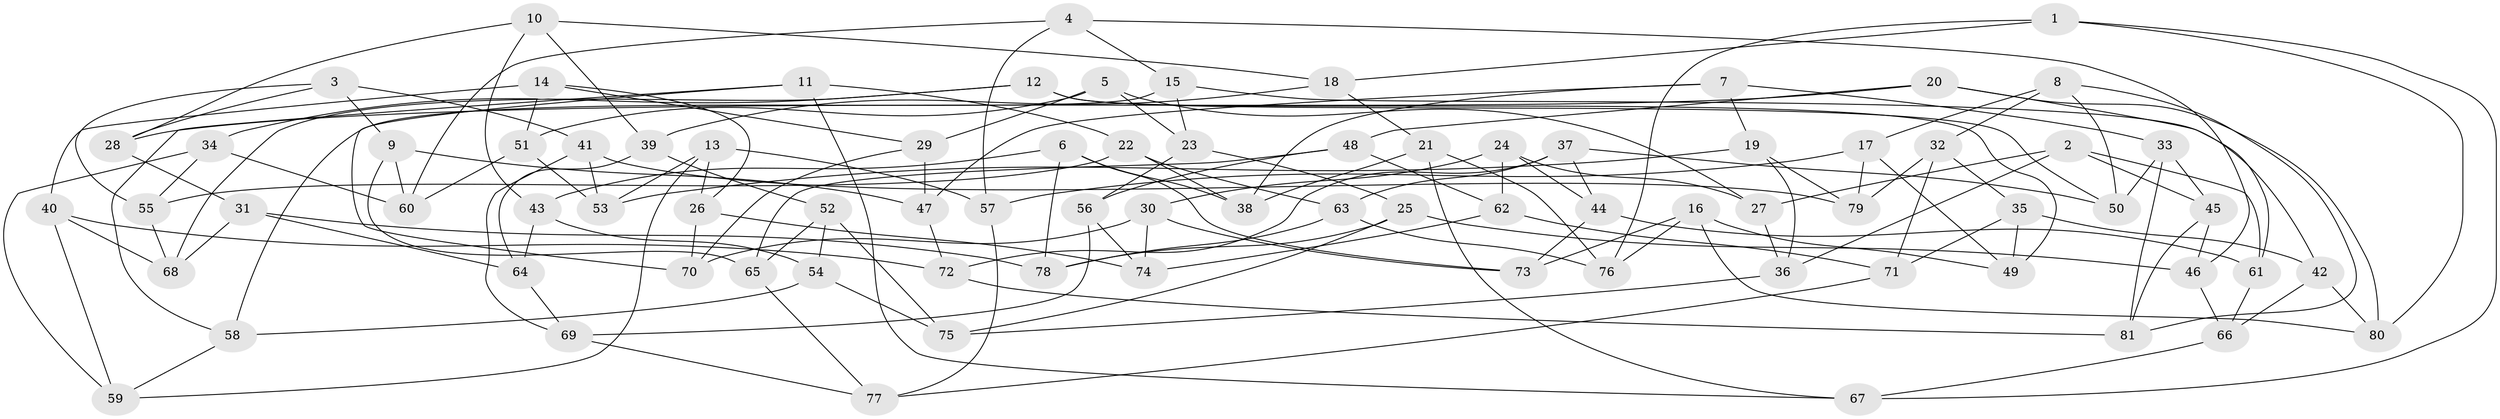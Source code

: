 // coarse degree distribution, {3: 0.14583333333333334, 4: 0.5833333333333334, 5: 0.16666666666666666, 7: 0.0625, 8: 0.020833333333333332, 14: 0.020833333333333332}
// Generated by graph-tools (version 1.1) at 2025/02/03/04/25 22:02:04]
// undirected, 81 vertices, 162 edges
graph export_dot {
graph [start="1"]
  node [color=gray90,style=filled];
  1;
  2;
  3;
  4;
  5;
  6;
  7;
  8;
  9;
  10;
  11;
  12;
  13;
  14;
  15;
  16;
  17;
  18;
  19;
  20;
  21;
  22;
  23;
  24;
  25;
  26;
  27;
  28;
  29;
  30;
  31;
  32;
  33;
  34;
  35;
  36;
  37;
  38;
  39;
  40;
  41;
  42;
  43;
  44;
  45;
  46;
  47;
  48;
  49;
  50;
  51;
  52;
  53;
  54;
  55;
  56;
  57;
  58;
  59;
  60;
  61;
  62;
  63;
  64;
  65;
  66;
  67;
  68;
  69;
  70;
  71;
  72;
  73;
  74;
  75;
  76;
  77;
  78;
  79;
  80;
  81;
  1 -- 76;
  1 -- 18;
  1 -- 80;
  1 -- 67;
  2 -- 45;
  2 -- 27;
  2 -- 36;
  2 -- 61;
  3 -- 28;
  3 -- 9;
  3 -- 55;
  3 -- 41;
  4 -- 57;
  4 -- 46;
  4 -- 15;
  4 -- 60;
  5 -- 29;
  5 -- 23;
  5 -- 27;
  5 -- 51;
  6 -- 78;
  6 -- 73;
  6 -- 43;
  6 -- 38;
  7 -- 47;
  7 -- 19;
  7 -- 33;
  7 -- 38;
  8 -- 17;
  8 -- 50;
  8 -- 32;
  8 -- 81;
  9 -- 65;
  9 -- 60;
  9 -- 47;
  10 -- 43;
  10 -- 18;
  10 -- 28;
  10 -- 39;
  11 -- 22;
  11 -- 58;
  11 -- 70;
  11 -- 67;
  12 -- 50;
  12 -- 68;
  12 -- 34;
  12 -- 49;
  13 -- 53;
  13 -- 59;
  13 -- 26;
  13 -- 57;
  14 -- 40;
  14 -- 51;
  14 -- 26;
  14 -- 29;
  15 -- 42;
  15 -- 58;
  15 -- 23;
  16 -- 76;
  16 -- 80;
  16 -- 73;
  16 -- 49;
  17 -- 49;
  17 -- 79;
  17 -- 57;
  18 -- 39;
  18 -- 21;
  19 -- 79;
  19 -- 53;
  19 -- 36;
  20 -- 80;
  20 -- 28;
  20 -- 48;
  20 -- 61;
  21 -- 76;
  21 -- 38;
  21 -- 67;
  22 -- 55;
  22 -- 38;
  22 -- 63;
  23 -- 56;
  23 -- 25;
  24 -- 62;
  24 -- 44;
  24 -- 30;
  24 -- 27;
  25 -- 75;
  25 -- 78;
  25 -- 46;
  26 -- 70;
  26 -- 74;
  27 -- 36;
  28 -- 31;
  29 -- 47;
  29 -- 70;
  30 -- 74;
  30 -- 73;
  30 -- 70;
  31 -- 64;
  31 -- 78;
  31 -- 68;
  32 -- 35;
  32 -- 71;
  32 -- 79;
  33 -- 81;
  33 -- 50;
  33 -- 45;
  34 -- 59;
  34 -- 55;
  34 -- 60;
  35 -- 49;
  35 -- 71;
  35 -- 42;
  36 -- 75;
  37 -- 50;
  37 -- 44;
  37 -- 72;
  37 -- 63;
  39 -- 64;
  39 -- 52;
  40 -- 59;
  40 -- 68;
  40 -- 72;
  41 -- 69;
  41 -- 53;
  41 -- 79;
  42 -- 80;
  42 -- 66;
  43 -- 64;
  43 -- 54;
  44 -- 61;
  44 -- 73;
  45 -- 81;
  45 -- 46;
  46 -- 66;
  47 -- 72;
  48 -- 65;
  48 -- 56;
  48 -- 62;
  51 -- 53;
  51 -- 60;
  52 -- 65;
  52 -- 54;
  52 -- 75;
  54 -- 58;
  54 -- 75;
  55 -- 68;
  56 -- 69;
  56 -- 74;
  57 -- 77;
  58 -- 59;
  61 -- 66;
  62 -- 74;
  62 -- 71;
  63 -- 76;
  63 -- 78;
  64 -- 69;
  65 -- 77;
  66 -- 67;
  69 -- 77;
  71 -- 77;
  72 -- 81;
}
